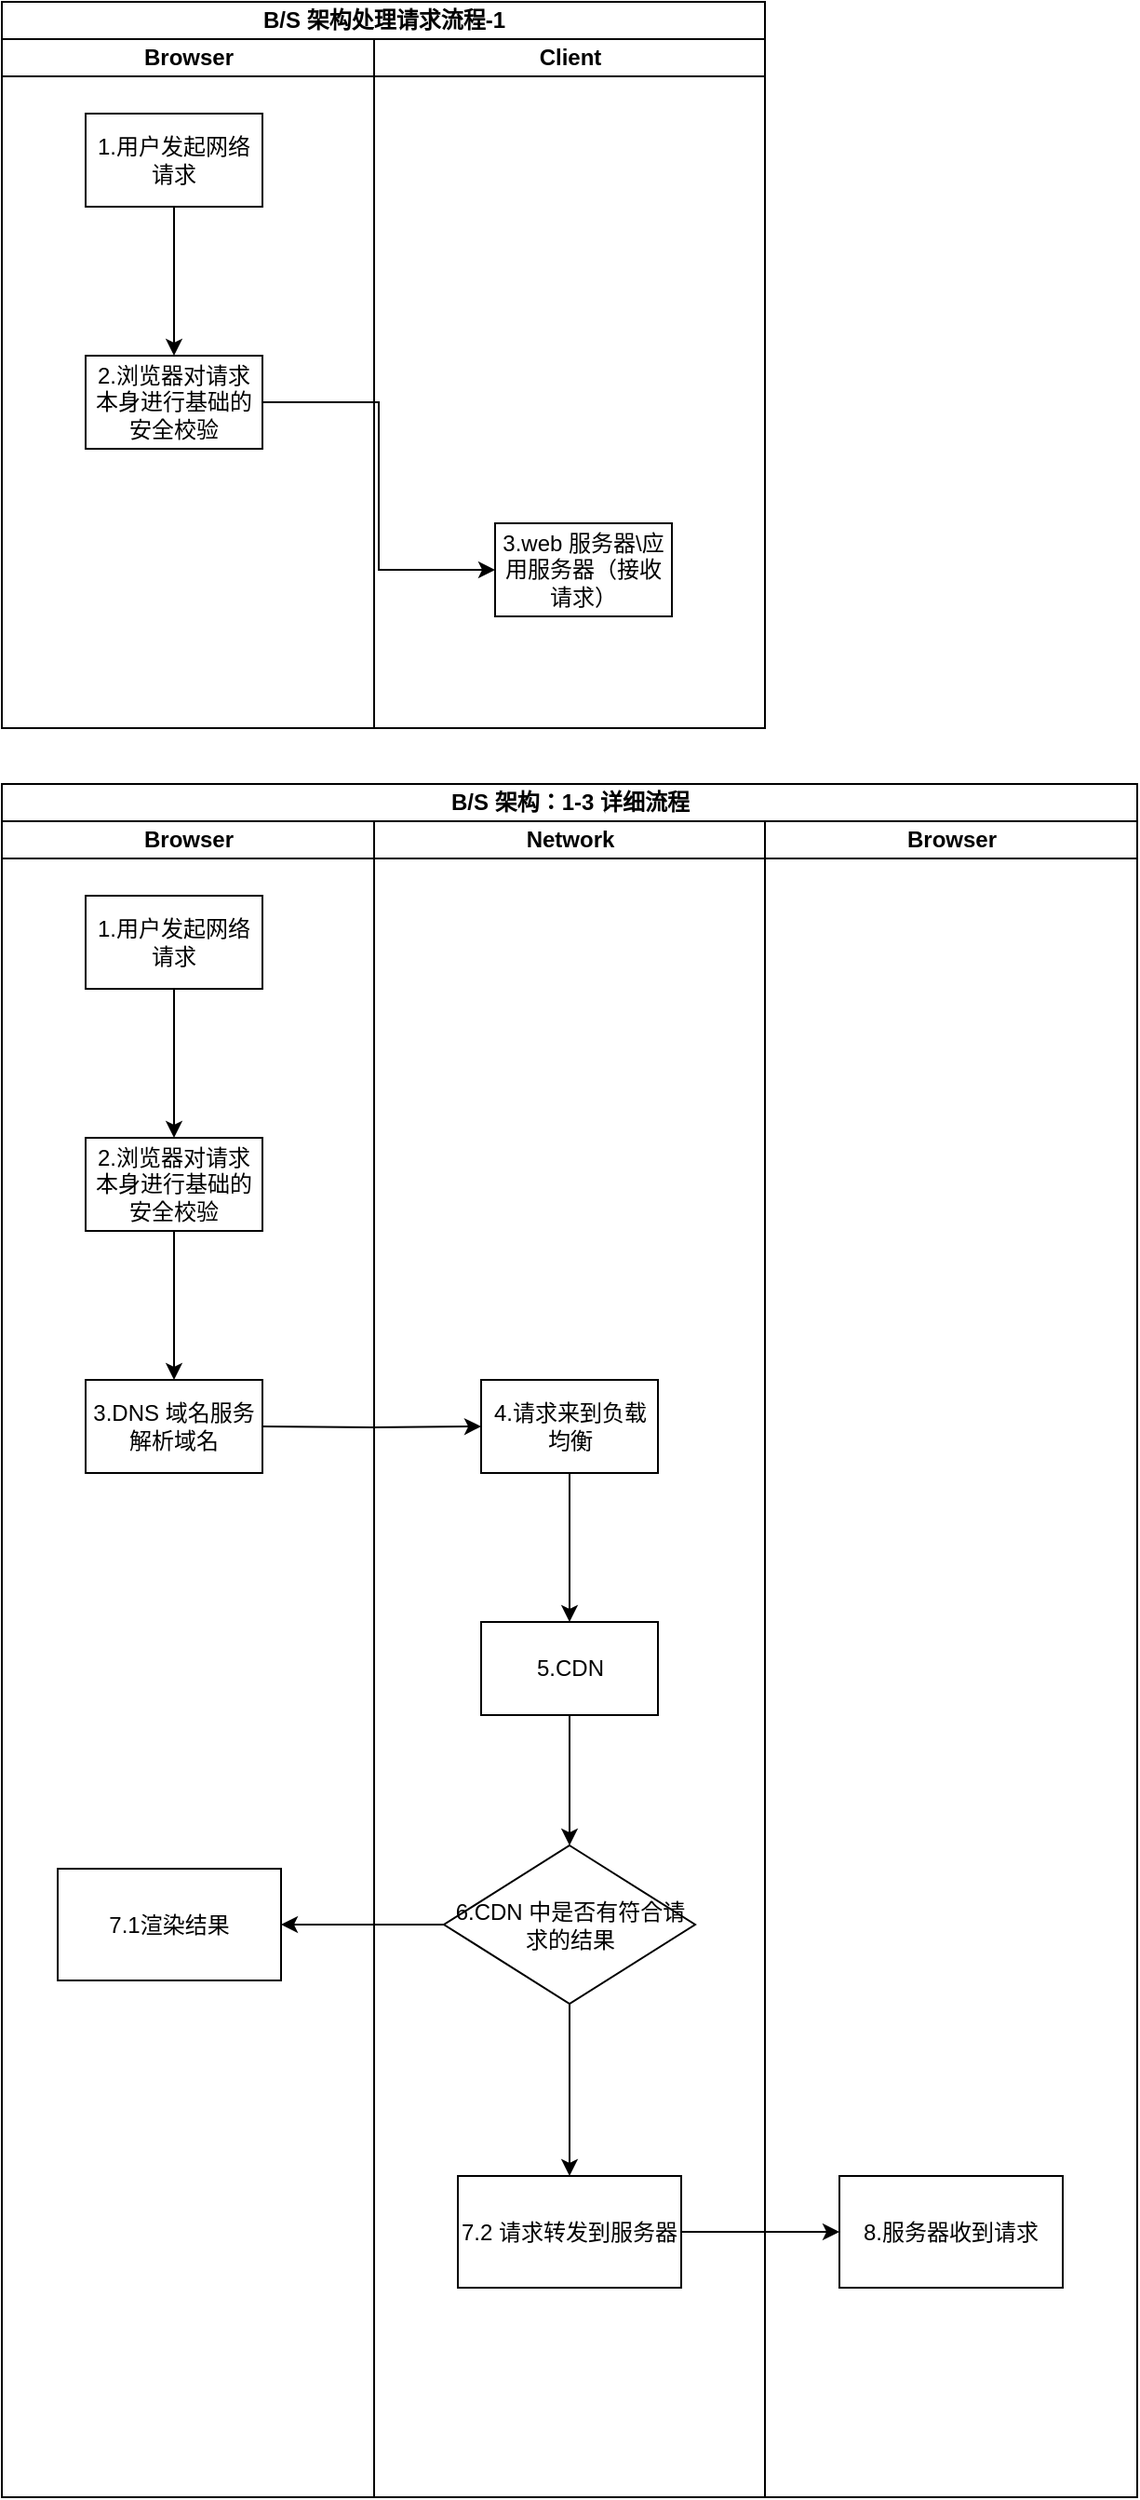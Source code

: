 <mxfile version="22.1.0" type="github">
  <diagram name="第 1 页" id="JtU94qVMo0t201DK89so">
    <mxGraphModel dx="784" dy="1156" grid="1" gridSize="10" guides="1" tooltips="1" connect="1" arrows="1" fold="1" page="1" pageScale="1" pageWidth="827" pageHeight="1169" math="0" shadow="0">
      <root>
        <mxCell id="0" />
        <mxCell id="1" parent="0" />
        <mxCell id="JmnIDDcU_PU6tMFDnc2y-45" value="B/S 架构处理请求流程-1" style="swimlane;childLayout=stackLayout;resizeParent=1;resizeParentMax=0;startSize=20;html=1;" vertex="1" parent="1">
          <mxGeometry x="105" y="120" width="410" height="390" as="geometry">
            <mxRectangle x="105.0" y="200" width="70" height="30" as="alternateBounds" />
          </mxGeometry>
        </mxCell>
        <mxCell id="JmnIDDcU_PU6tMFDnc2y-46" value="Browser" style="swimlane;startSize=20;html=1;" vertex="1" parent="JmnIDDcU_PU6tMFDnc2y-45">
          <mxGeometry y="20" width="200" height="370" as="geometry" />
        </mxCell>
        <mxCell id="JmnIDDcU_PU6tMFDnc2y-47" value="" style="edgeStyle=orthogonalEdgeStyle;rounded=0;orthogonalLoop=1;jettySize=auto;html=1;" edge="1" parent="JmnIDDcU_PU6tMFDnc2y-46" source="JmnIDDcU_PU6tMFDnc2y-48" target="JmnIDDcU_PU6tMFDnc2y-56">
          <mxGeometry relative="1" as="geometry" />
        </mxCell>
        <mxCell id="JmnIDDcU_PU6tMFDnc2y-48" value="1.用户发起网络请求" style="rounded=0;whiteSpace=wrap;html=1;" vertex="1" parent="JmnIDDcU_PU6tMFDnc2y-46">
          <mxGeometry x="45" y="40" width="95" height="50" as="geometry" />
        </mxCell>
        <mxCell id="JmnIDDcU_PU6tMFDnc2y-56" value="2.浏览器对请求本身进行基础的 安全校验" style="rounded=0;whiteSpace=wrap;html=1;" vertex="1" parent="JmnIDDcU_PU6tMFDnc2y-46">
          <mxGeometry x="45" y="170" width="95" height="50" as="geometry" />
        </mxCell>
        <mxCell id="JmnIDDcU_PU6tMFDnc2y-57" value="Client" style="swimlane;startSize=20;html=1;" vertex="1" parent="JmnIDDcU_PU6tMFDnc2y-45">
          <mxGeometry x="200" y="20" width="210" height="370" as="geometry" />
        </mxCell>
        <mxCell id="JmnIDDcU_PU6tMFDnc2y-59" value="3.web 服务器\应用服务器（接收请求）" style="rounded=0;whiteSpace=wrap;html=1;" vertex="1" parent="JmnIDDcU_PU6tMFDnc2y-57">
          <mxGeometry x="65" y="260" width="95" height="50" as="geometry" />
        </mxCell>
        <mxCell id="JmnIDDcU_PU6tMFDnc2y-66" value="" style="edgeStyle=orthogonalEdgeStyle;rounded=0;orthogonalLoop=1;jettySize=auto;html=1;entryX=0;entryY=0.5;entryDx=0;entryDy=0;" edge="1" parent="JmnIDDcU_PU6tMFDnc2y-45" source="JmnIDDcU_PU6tMFDnc2y-56" target="JmnIDDcU_PU6tMFDnc2y-59">
          <mxGeometry relative="1" as="geometry">
            <mxPoint x="92.5" y="320" as="targetPoint" />
          </mxGeometry>
        </mxCell>
        <mxCell id="JmnIDDcU_PU6tMFDnc2y-67" value="B/S 架构：1-3 详细流程" style="swimlane;childLayout=stackLayout;resizeParent=1;resizeParentMax=0;startSize=20;html=1;" vertex="1" parent="1">
          <mxGeometry x="105" y="540" width="610" height="920" as="geometry">
            <mxRectangle x="105.0" y="200" width="70" height="30" as="alternateBounds" />
          </mxGeometry>
        </mxCell>
        <mxCell id="JmnIDDcU_PU6tMFDnc2y-68" value="Browser" style="swimlane;startSize=20;html=1;" vertex="1" parent="JmnIDDcU_PU6tMFDnc2y-67">
          <mxGeometry y="20" width="200" height="900" as="geometry" />
        </mxCell>
        <mxCell id="JmnIDDcU_PU6tMFDnc2y-69" value="" style="edgeStyle=orthogonalEdgeStyle;rounded=0;orthogonalLoop=1;jettySize=auto;html=1;" edge="1" parent="JmnIDDcU_PU6tMFDnc2y-68" source="JmnIDDcU_PU6tMFDnc2y-70" target="JmnIDDcU_PU6tMFDnc2y-71">
          <mxGeometry relative="1" as="geometry" />
        </mxCell>
        <mxCell id="JmnIDDcU_PU6tMFDnc2y-70" value="1.用户发起网络请求" style="rounded=0;whiteSpace=wrap;html=1;" vertex="1" parent="JmnIDDcU_PU6tMFDnc2y-68">
          <mxGeometry x="45" y="40" width="95" height="50" as="geometry" />
        </mxCell>
        <mxCell id="JmnIDDcU_PU6tMFDnc2y-93" value="" style="edgeStyle=orthogonalEdgeStyle;rounded=0;orthogonalLoop=1;jettySize=auto;html=1;" edge="1" parent="JmnIDDcU_PU6tMFDnc2y-68" source="JmnIDDcU_PU6tMFDnc2y-71" target="JmnIDDcU_PU6tMFDnc2y-92">
          <mxGeometry relative="1" as="geometry" />
        </mxCell>
        <mxCell id="JmnIDDcU_PU6tMFDnc2y-71" value="2.浏览器对请求本身进行基础的 安全校验" style="rounded=0;whiteSpace=wrap;html=1;" vertex="1" parent="JmnIDDcU_PU6tMFDnc2y-68">
          <mxGeometry x="45" y="170" width="95" height="50" as="geometry" />
        </mxCell>
        <mxCell id="JmnIDDcU_PU6tMFDnc2y-86" value="7.1渲染结果" style="whiteSpace=wrap;html=1;rounded=0;" vertex="1" parent="JmnIDDcU_PU6tMFDnc2y-68">
          <mxGeometry x="30" y="562.5" width="120" height="60" as="geometry" />
        </mxCell>
        <mxCell id="JmnIDDcU_PU6tMFDnc2y-92" value="3.DNS 域名服务解析域名" style="rounded=0;whiteSpace=wrap;html=1;" vertex="1" parent="JmnIDDcU_PU6tMFDnc2y-68">
          <mxGeometry x="45" y="300" width="95" height="50" as="geometry" />
        </mxCell>
        <mxCell id="JmnIDDcU_PU6tMFDnc2y-80" value="" style="edgeStyle=orthogonalEdgeStyle;rounded=0;orthogonalLoop=1;jettySize=auto;html=1;" edge="1" parent="JmnIDDcU_PU6tMFDnc2y-67" target="JmnIDDcU_PU6tMFDnc2y-79">
          <mxGeometry relative="1" as="geometry">
            <mxPoint x="140" y="345" as="sourcePoint" />
          </mxGeometry>
        </mxCell>
        <mxCell id="JmnIDDcU_PU6tMFDnc2y-87" value="" style="edgeStyle=orthogonalEdgeStyle;rounded=0;orthogonalLoop=1;jettySize=auto;html=1;" edge="1" parent="JmnIDDcU_PU6tMFDnc2y-67" source="JmnIDDcU_PU6tMFDnc2y-84" target="JmnIDDcU_PU6tMFDnc2y-86">
          <mxGeometry relative="1" as="geometry" />
        </mxCell>
        <mxCell id="JmnIDDcU_PU6tMFDnc2y-91" value="" style="edgeStyle=orthogonalEdgeStyle;rounded=0;orthogonalLoop=1;jettySize=auto;html=1;" edge="1" parent="JmnIDDcU_PU6tMFDnc2y-67" source="JmnIDDcU_PU6tMFDnc2y-88" target="JmnIDDcU_PU6tMFDnc2y-90">
          <mxGeometry relative="1" as="geometry" />
        </mxCell>
        <mxCell id="JmnIDDcU_PU6tMFDnc2y-72" value="Network" style="swimlane;startSize=20;html=1;" vertex="1" parent="JmnIDDcU_PU6tMFDnc2y-67">
          <mxGeometry x="200" y="20" width="210" height="900" as="geometry" />
        </mxCell>
        <mxCell id="JmnIDDcU_PU6tMFDnc2y-83" value="" style="edgeStyle=orthogonalEdgeStyle;rounded=0;orthogonalLoop=1;jettySize=auto;html=1;" edge="1" parent="JmnIDDcU_PU6tMFDnc2y-72" source="JmnIDDcU_PU6tMFDnc2y-79" target="JmnIDDcU_PU6tMFDnc2y-82">
          <mxGeometry relative="1" as="geometry" />
        </mxCell>
        <mxCell id="JmnIDDcU_PU6tMFDnc2y-79" value="4.请求来到负载均衡" style="rounded=0;whiteSpace=wrap;html=1;" vertex="1" parent="JmnIDDcU_PU6tMFDnc2y-72">
          <mxGeometry x="57.5" y="300" width="95" height="50" as="geometry" />
        </mxCell>
        <mxCell id="JmnIDDcU_PU6tMFDnc2y-85" value="" style="edgeStyle=orthogonalEdgeStyle;rounded=0;orthogonalLoop=1;jettySize=auto;html=1;" edge="1" parent="JmnIDDcU_PU6tMFDnc2y-72" source="JmnIDDcU_PU6tMFDnc2y-82" target="JmnIDDcU_PU6tMFDnc2y-84">
          <mxGeometry relative="1" as="geometry" />
        </mxCell>
        <mxCell id="JmnIDDcU_PU6tMFDnc2y-82" value="5.CDN" style="rounded=0;whiteSpace=wrap;html=1;" vertex="1" parent="JmnIDDcU_PU6tMFDnc2y-72">
          <mxGeometry x="57.5" y="430" width="95" height="50" as="geometry" />
        </mxCell>
        <mxCell id="JmnIDDcU_PU6tMFDnc2y-89" value="" style="edgeStyle=orthogonalEdgeStyle;rounded=0;orthogonalLoop=1;jettySize=auto;html=1;" edge="1" parent="JmnIDDcU_PU6tMFDnc2y-72" source="JmnIDDcU_PU6tMFDnc2y-84" target="JmnIDDcU_PU6tMFDnc2y-88">
          <mxGeometry relative="1" as="geometry" />
        </mxCell>
        <mxCell id="JmnIDDcU_PU6tMFDnc2y-84" value="6.CDN 中是否有符合请求的结果" style="rhombus;whiteSpace=wrap;html=1;rounded=0;" vertex="1" parent="JmnIDDcU_PU6tMFDnc2y-72">
          <mxGeometry x="37.5" y="550" width="135" height="85" as="geometry" />
        </mxCell>
        <mxCell id="JmnIDDcU_PU6tMFDnc2y-88" value="7.2 请求转发到服务器" style="whiteSpace=wrap;html=1;rounded=0;" vertex="1" parent="JmnIDDcU_PU6tMFDnc2y-72">
          <mxGeometry x="45" y="727.5" width="120" height="60" as="geometry" />
        </mxCell>
        <mxCell id="JmnIDDcU_PU6tMFDnc2y-75" value="Browser" style="swimlane;startSize=20;html=1;" vertex="1" parent="JmnIDDcU_PU6tMFDnc2y-67">
          <mxGeometry x="410" y="20" width="200" height="900" as="geometry" />
        </mxCell>
        <mxCell id="JmnIDDcU_PU6tMFDnc2y-90" value="8.服务器收到请求" style="whiteSpace=wrap;html=1;rounded=0;" vertex="1" parent="JmnIDDcU_PU6tMFDnc2y-75">
          <mxGeometry x="40" y="727.5" width="120" height="60" as="geometry" />
        </mxCell>
      </root>
    </mxGraphModel>
  </diagram>
</mxfile>
